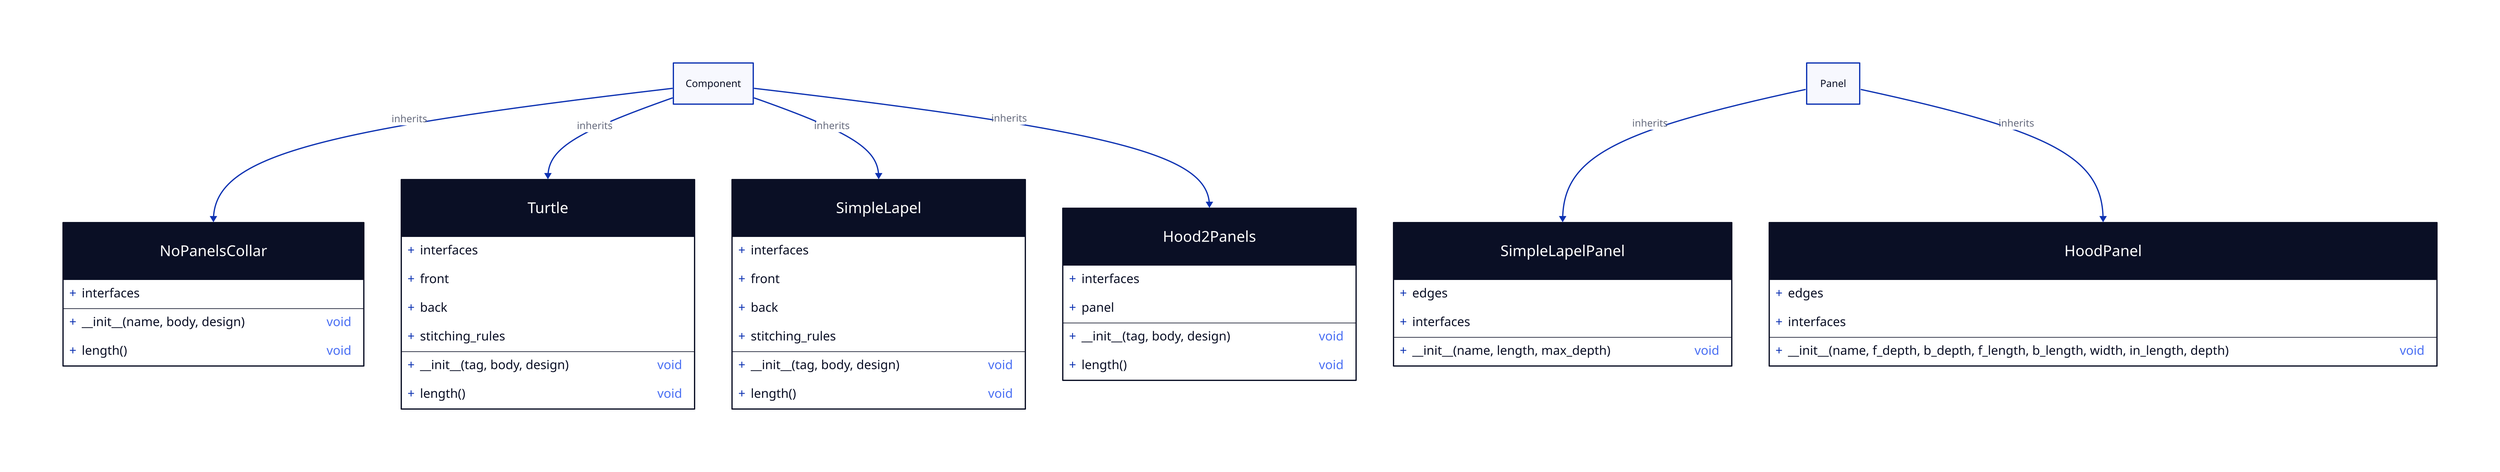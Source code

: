 NoPanelsCollar: {
  shape: class
  interfaces
  __init__(name, body, design)
  length()
}

Turtle: {
  shape: class
  interfaces
  front
  back
  stitching_rules
  __init__(tag, body, design)
  length()
}

SimpleLapelPanel: {
  shape: class
  edges
  interfaces
  __init__(name, length, max_depth)
}

SimpleLapel: {
  shape: class
  interfaces
  front
  back
  stitching_rules
  __init__(tag, body, design)
  length()
}

HoodPanel: {
  shape: class
  edges
  interfaces
  __init__(name, f_depth, b_depth, f_length, b_length, width, in_length, depth)
}

Hood2Panels: {
  shape: class
  interfaces
  panel
  __init__(tag, body, design)
  length()
}

Component -> NoPanelsCollar: inherits
Component -> Turtle: inherits
Panel -> SimpleLapelPanel: inherits
Component -> SimpleLapel: inherits
Panel -> HoodPanel: inherits
Component -> Hood2Panels: inherits
